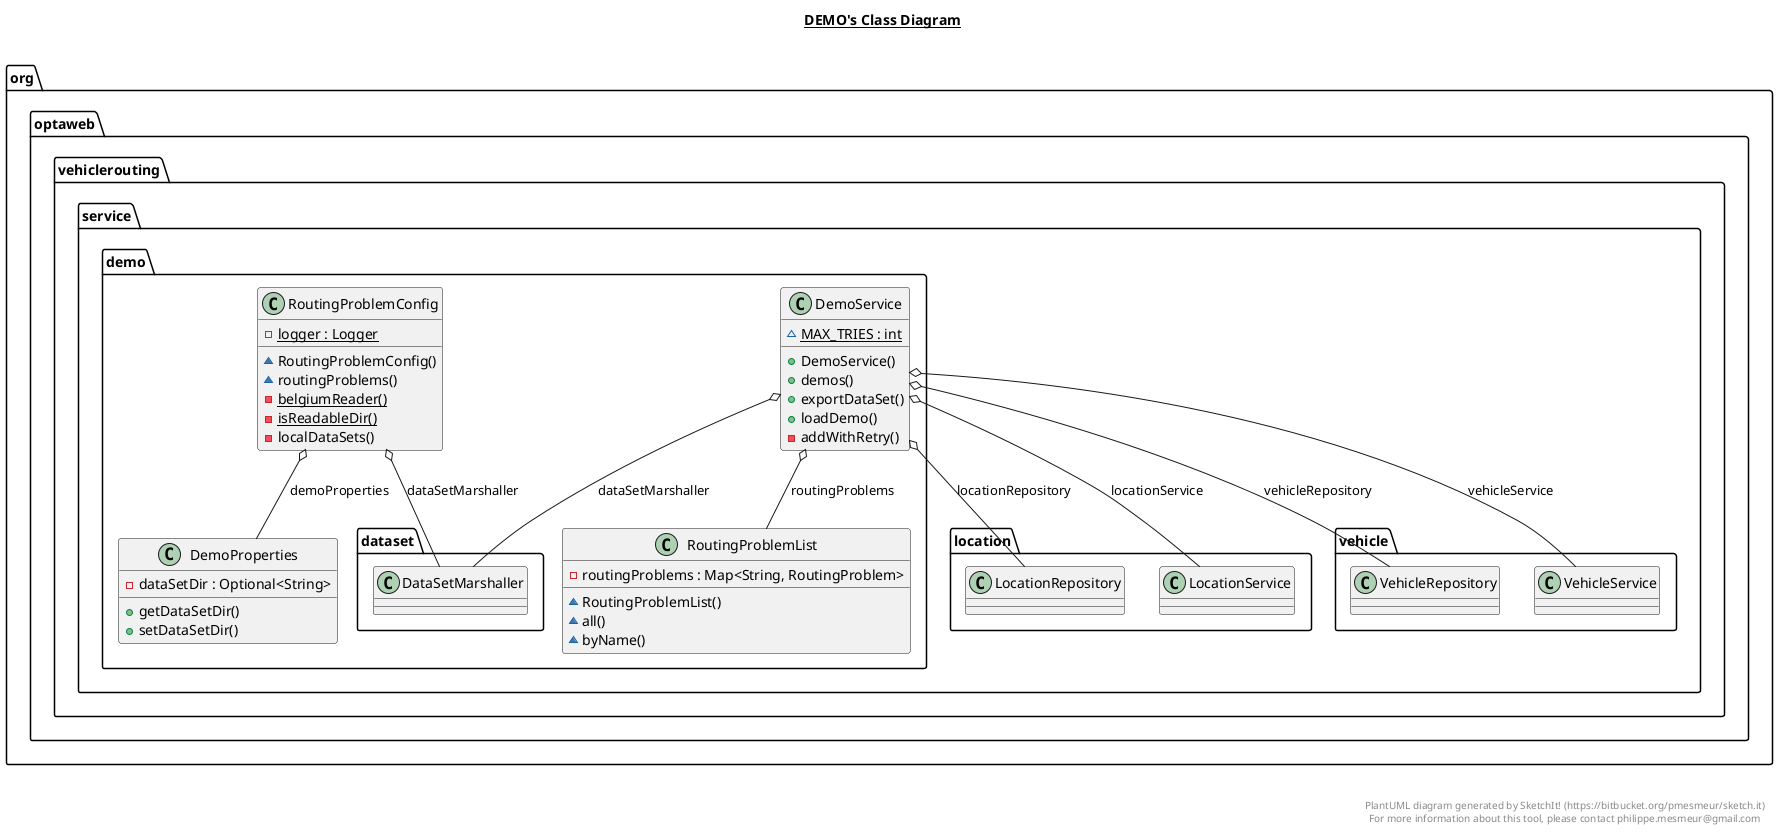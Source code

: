@startuml

title __DEMO's Class Diagram__\n

  namespace org.optaweb.vehiclerouting {
    namespace service.demo {
      class org.optaweb.vehiclerouting.service.demo.DemoProperties {
          - dataSetDir : Optional<String>
          + getDataSetDir()
          + setDataSetDir()
      }
    }
  }
  

  namespace org.optaweb.vehiclerouting {
    namespace service.demo {
      class org.optaweb.vehiclerouting.service.demo.DemoService {
          {static} ~ MAX_TRIES : int
          + DemoService()
          + demos()
          + exportDataSet()
          + loadDemo()
          - addWithRetry()
      }
    }
  }
  

  namespace org.optaweb.vehiclerouting {
    namespace service.demo {
      class org.optaweb.vehiclerouting.service.demo.RoutingProblemConfig {
          {static} - logger : Logger
          ~ RoutingProblemConfig()
          ~ routingProblems()
          {static} - belgiumReader()
          {static} - isReadableDir()
          - localDataSets()
      }
    }
  }
  

  namespace org.optaweb.vehiclerouting {
    namespace service.demo {
      class org.optaweb.vehiclerouting.service.demo.RoutingProblemList {
          - routingProblems : Map<String, RoutingProblem>
          ~ RoutingProblemList()
          ~ all()
          ~ byName()
      }
    }
  }
  

  org.optaweb.vehiclerouting.service.demo.DemoService o-- org.optaweb.vehiclerouting.service.demo.dataset.DataSetMarshaller : dataSetMarshaller
  org.optaweb.vehiclerouting.service.demo.DemoService o-- org.optaweb.vehiclerouting.service.location.LocationRepository : locationRepository
  org.optaweb.vehiclerouting.service.demo.DemoService o-- org.optaweb.vehiclerouting.service.location.LocationService : locationService
  org.optaweb.vehiclerouting.service.demo.DemoService o-- org.optaweb.vehiclerouting.service.demo.RoutingProblemList : routingProblems
  org.optaweb.vehiclerouting.service.demo.DemoService o-- org.optaweb.vehiclerouting.service.vehicle.VehicleRepository : vehicleRepository
  org.optaweb.vehiclerouting.service.demo.DemoService o-- org.optaweb.vehiclerouting.service.vehicle.VehicleService : vehicleService
  org.optaweb.vehiclerouting.service.demo.RoutingProblemConfig o-- org.optaweb.vehiclerouting.service.demo.dataset.DataSetMarshaller : dataSetMarshaller
  org.optaweb.vehiclerouting.service.demo.RoutingProblemConfig o-- org.optaweb.vehiclerouting.service.demo.DemoProperties : demoProperties


right footer


PlantUML diagram generated by SketchIt! (https://bitbucket.org/pmesmeur/sketch.it)
For more information about this tool, please contact philippe.mesmeur@gmail.com
endfooter

@enduml
